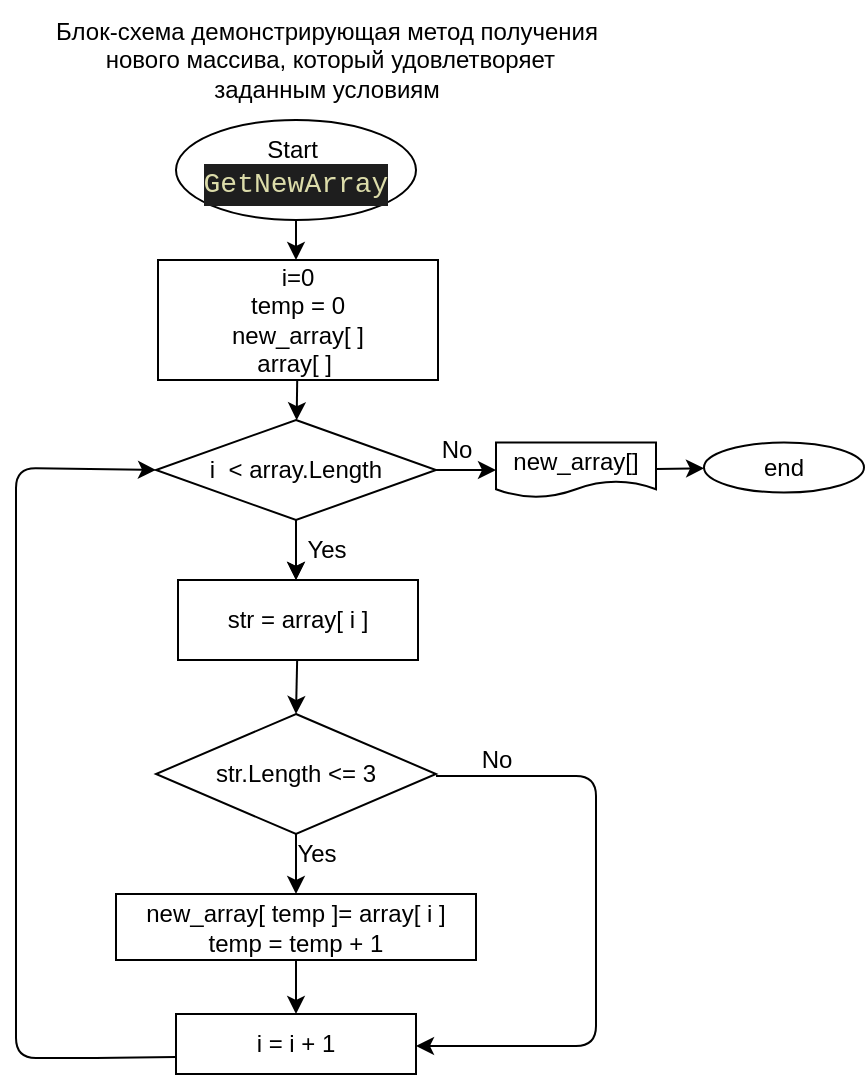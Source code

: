 <mxfile>
    <diagram id="1hgfSFZMzgqbm4WS31eC" name="Страница 1">
        <mxGraphModel dx="333" dy="276" grid="1" gridSize="10" guides="1" tooltips="1" connect="1" arrows="1" fold="1" page="0" pageScale="1" pageWidth="827" pageHeight="1169" math="0" shadow="0">
            <root>
                <mxCell id="0"/>
                <mxCell id="1" parent="0"/>
                <mxCell id="2" value="Start&amp;nbsp;&lt;br&gt;&lt;div style=&quot;color: rgb(212, 212, 212); background-color: rgb(30, 30, 30); font-family: Menlo, Monaco, &amp;quot;Courier New&amp;quot;, monospace; font-size: 14px; line-height: 21px;&quot;&gt;&lt;span style=&quot;color: #dcdcaa;&quot;&gt;GetNewArray&lt;/span&gt;&lt;/div&gt;" style="ellipse;whiteSpace=wrap;html=1;" vertex="1" parent="1">
                    <mxGeometry x="110" y="60" width="120" height="50" as="geometry"/>
                </mxCell>
                <mxCell id="8" value="" style="edgeStyle=none;html=1;" edge="1" parent="1" source="5" target="7">
                    <mxGeometry relative="1" as="geometry"/>
                </mxCell>
                <mxCell id="5" value="i=0&lt;br&gt;temp = 0&lt;br&gt;new_array[ ]&lt;br&gt;array[ ]&amp;nbsp;&lt;br&gt;" style="whiteSpace=wrap;html=1;" vertex="1" parent="1">
                    <mxGeometry x="101" y="130" width="140" height="60" as="geometry"/>
                </mxCell>
                <mxCell id="10" value="" style="edgeStyle=none;html=1;" edge="1" parent="1" source="7">
                    <mxGeometry relative="1" as="geometry">
                        <mxPoint x="170" y="290" as="targetPoint"/>
                    </mxGeometry>
                </mxCell>
                <mxCell id="13" value="" style="edgeStyle=none;html=1;" edge="1" parent="1" source="7">
                    <mxGeometry relative="1" as="geometry">
                        <mxPoint x="170" y="290" as="targetPoint"/>
                    </mxGeometry>
                </mxCell>
                <mxCell id="22" value="" style="edgeStyle=none;html=1;" edge="1" parent="1" source="7" target="21">
                    <mxGeometry relative="1" as="geometry"/>
                </mxCell>
                <mxCell id="7" value="i&amp;nbsp; &amp;lt; array.Length" style="rhombus;whiteSpace=wrap;html=1;" vertex="1" parent="1">
                    <mxGeometry x="100" y="210" width="140" height="50" as="geometry"/>
                </mxCell>
                <mxCell id="14" value="Yes" style="text;html=1;align=center;verticalAlign=middle;resizable=0;points=[];autosize=1;strokeColor=none;fillColor=none;" vertex="1" parent="1">
                    <mxGeometry x="165" y="260" width="40" height="30" as="geometry"/>
                </mxCell>
                <mxCell id="17" value="" style="edgeStyle=none;html=1;" edge="1" parent="1" source="15" target="16">
                    <mxGeometry relative="1" as="geometry"/>
                </mxCell>
                <mxCell id="32" style="edgeStyle=none;html=1;entryX=1;entryY=0.5;entryDx=0;entryDy=0;exitX=1;exitY=0.5;exitDx=0;exitDy=0;" edge="1" parent="1">
                    <mxGeometry relative="1" as="geometry">
                        <mxPoint x="240" y="388" as="sourcePoint"/>
                        <mxPoint x="230" y="523" as="targetPoint"/>
                        <Array as="points">
                            <mxPoint x="320" y="388"/>
                            <mxPoint x="320" y="523"/>
                        </Array>
                    </mxGeometry>
                </mxCell>
                <mxCell id="15" value="str.Length &amp;lt;= 3" style="rhombus;whiteSpace=wrap;html=1;" vertex="1" parent="1">
                    <mxGeometry x="100" y="357" width="140" height="60" as="geometry"/>
                </mxCell>
                <mxCell id="26" value="" style="edgeStyle=none;html=1;" edge="1" parent="1" source="16" target="25">
                    <mxGeometry relative="1" as="geometry"/>
                </mxCell>
                <mxCell id="16" value="new_array[ temp ]= array[ i ]&lt;br&gt;temp = temp + 1" style="whiteSpace=wrap;html=1;" vertex="1" parent="1">
                    <mxGeometry x="80" y="447" width="180" height="33" as="geometry"/>
                </mxCell>
                <mxCell id="20" value="Yes" style="text;html=1;align=center;verticalAlign=middle;resizable=0;points=[];autosize=1;strokeColor=none;fillColor=none;" vertex="1" parent="1">
                    <mxGeometry x="160" y="412" width="40" height="30" as="geometry"/>
                </mxCell>
                <mxCell id="24" value="" style="edgeStyle=none;html=1;" edge="1" parent="1" source="21" target="23">
                    <mxGeometry relative="1" as="geometry"/>
                </mxCell>
                <mxCell id="21" value="new_array[]" style="shape=document;whiteSpace=wrap;html=1;boundedLbl=1;" vertex="1" parent="1">
                    <mxGeometry x="270" y="221.25" width="80" height="27.5" as="geometry"/>
                </mxCell>
                <mxCell id="23" value="end" style="ellipse;whiteSpace=wrap;html=1;" vertex="1" parent="1">
                    <mxGeometry x="374" y="221.25" width="80" height="25" as="geometry"/>
                </mxCell>
                <mxCell id="34" style="edgeStyle=none;html=1;entryX=0;entryY=0.5;entryDx=0;entryDy=0;exitX=0;exitY=0.75;exitDx=0;exitDy=0;" edge="1" parent="1" target="7">
                    <mxGeometry relative="1" as="geometry">
                        <mxPoint x="100" y="234" as="targetPoint"/>
                        <mxPoint x="110" y="528.5" as="sourcePoint"/>
                        <Array as="points">
                            <mxPoint x="70" y="529"/>
                            <mxPoint x="30" y="529"/>
                            <mxPoint x="30" y="234"/>
                        </Array>
                    </mxGeometry>
                </mxCell>
                <mxCell id="25" value="i = i + 1" style="whiteSpace=wrap;html=1;" vertex="1" parent="1">
                    <mxGeometry x="110" y="507" width="120" height="30" as="geometry"/>
                </mxCell>
                <mxCell id="28" value="Блок-схема демонстрирующая метод получения&lt;br&gt;&amp;nbsp;нового массива, который удовлетворяет &lt;br&gt;заданным условиям" style="text;html=1;align=center;verticalAlign=middle;resizable=0;points=[];autosize=1;strokeColor=none;fillColor=none;" vertex="1" parent="1">
                    <mxGeometry x="35" width="300" height="60" as="geometry"/>
                </mxCell>
                <mxCell id="30" value="" style="edgeStyle=none;html=1;entryX=0.5;entryY=0;entryDx=0;entryDy=0;" edge="1" parent="1" source="29" target="15">
                    <mxGeometry relative="1" as="geometry"/>
                </mxCell>
                <mxCell id="29" value="str = array[ i ]" style="rounded=0;whiteSpace=wrap;html=1;" vertex="1" parent="1">
                    <mxGeometry x="111" y="290" width="120" height="40" as="geometry"/>
                </mxCell>
                <mxCell id="31" value="No" style="text;html=1;align=center;verticalAlign=middle;resizable=0;points=[];autosize=1;strokeColor=none;fillColor=none;" vertex="1" parent="1">
                    <mxGeometry x="230" y="210" width="40" height="30" as="geometry"/>
                </mxCell>
                <mxCell id="33" value="No" style="text;html=1;align=center;verticalAlign=middle;resizable=0;points=[];autosize=1;strokeColor=none;fillColor=none;" vertex="1" parent="1">
                    <mxGeometry x="250" y="365" width="40" height="30" as="geometry"/>
                </mxCell>
                <mxCell id="36" value="" style="endArrow=classic;html=1;exitX=0.5;exitY=1;exitDx=0;exitDy=0;" edge="1" parent="1" source="2">
                    <mxGeometry width="50" height="50" relative="1" as="geometry">
                        <mxPoint x="140" y="160" as="sourcePoint"/>
                        <mxPoint x="170" y="130" as="targetPoint"/>
                    </mxGeometry>
                </mxCell>
            </root>
        </mxGraphModel>
    </diagram>
</mxfile>